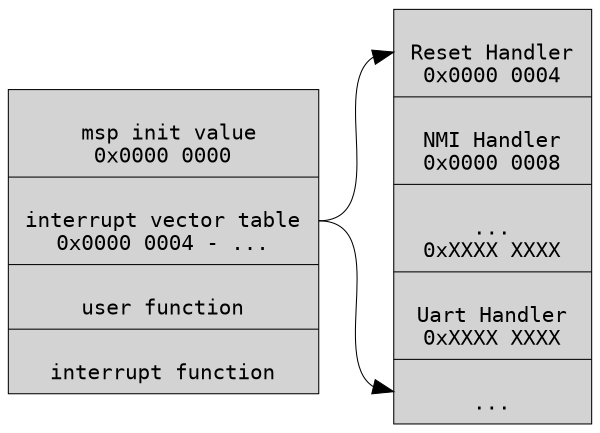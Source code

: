 digraph {
    rankdir=LR
    compound=true
    fontname="Inconsolata, Consolas"
    fontsize=10
    margin="0,0"
    ranksep=0.5
    penwidth=0.5
    
    node [shape=record, fontname="Inconsolata, Consolas", fontsize=10, penwidth=0.5, style=filled, colorscheme=spectral7]
    edge [fontname="Inconsolata, Consolas", fontsize=10, penwidth=0.5]

	memory[label="<msp>\n msp init value\n0x0000 0000\n|
	              <vector>\ninterrupt vector table\n0x0000 0004 - ...\n|
	              <user>\nuser function\n|
	              <interrupt>\ninterrupt function\n"]

	vector[label="<reset>\nReset Handler\n0x0000 0004\n|
				  <nmi>\nNMI Handler\n0x0000 0008\n|
				  <some>\n...\n0xXXXX XXXX\n|
				  <nmi>\nUart Handler\n0xXXXX XXXX\n|
				  <end>\n...\n"]
	
	memory:vector->vector:reset
	memory:vector->vector:end



}

